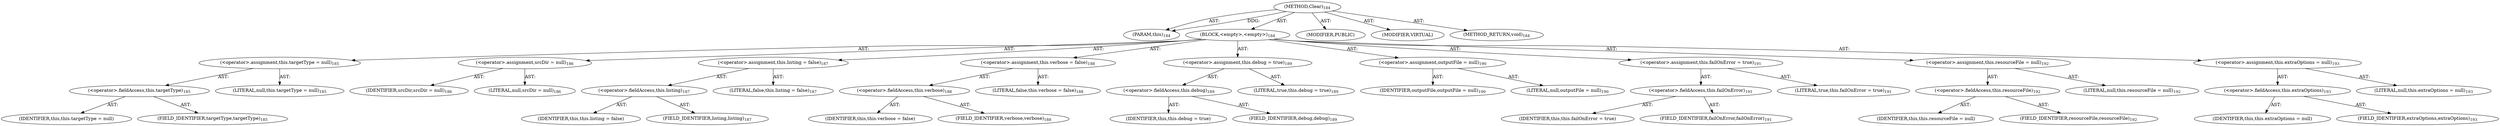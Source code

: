 digraph "Clear" {  
"111669149697" [label = <(METHOD,Clear)<SUB>184</SUB>> ]
"115964117002" [label = <(PARAM,this)<SUB>184</SUB>> ]
"25769803777" [label = <(BLOCK,&lt;empty&gt;,&lt;empty&gt;)<SUB>184</SUB>> ]
"30064771080" [label = <(&lt;operator&gt;.assignment,this.targetType = null)<SUB>185</SUB>> ]
"30064771081" [label = <(&lt;operator&gt;.fieldAccess,this.targetType)<SUB>185</SUB>> ]
"68719476759" [label = <(IDENTIFIER,this,this.targetType = null)> ]
"55834574851" [label = <(FIELD_IDENTIFIER,targetType,targetType)<SUB>185</SUB>> ]
"90194313216" [label = <(LITERAL,null,this.targetType = null)<SUB>185</SUB>> ]
"30064771082" [label = <(&lt;operator&gt;.assignment,srcDir = null)<SUB>186</SUB>> ]
"68719476760" [label = <(IDENTIFIER,srcDir,srcDir = null)<SUB>186</SUB>> ]
"90194313217" [label = <(LITERAL,null,srcDir = null)<SUB>186</SUB>> ]
"30064771083" [label = <(&lt;operator&gt;.assignment,this.listing = false)<SUB>187</SUB>> ]
"30064771084" [label = <(&lt;operator&gt;.fieldAccess,this.listing)<SUB>187</SUB>> ]
"68719476761" [label = <(IDENTIFIER,this,this.listing = false)> ]
"55834574852" [label = <(FIELD_IDENTIFIER,listing,listing)<SUB>187</SUB>> ]
"90194313218" [label = <(LITERAL,false,this.listing = false)<SUB>187</SUB>> ]
"30064771085" [label = <(&lt;operator&gt;.assignment,this.verbose = false)<SUB>188</SUB>> ]
"30064771086" [label = <(&lt;operator&gt;.fieldAccess,this.verbose)<SUB>188</SUB>> ]
"68719476762" [label = <(IDENTIFIER,this,this.verbose = false)> ]
"55834574853" [label = <(FIELD_IDENTIFIER,verbose,verbose)<SUB>188</SUB>> ]
"90194313219" [label = <(LITERAL,false,this.verbose = false)<SUB>188</SUB>> ]
"30064771087" [label = <(&lt;operator&gt;.assignment,this.debug = true)<SUB>189</SUB>> ]
"30064771088" [label = <(&lt;operator&gt;.fieldAccess,this.debug)<SUB>189</SUB>> ]
"68719476763" [label = <(IDENTIFIER,this,this.debug = true)> ]
"55834574854" [label = <(FIELD_IDENTIFIER,debug,debug)<SUB>189</SUB>> ]
"90194313220" [label = <(LITERAL,true,this.debug = true)<SUB>189</SUB>> ]
"30064771089" [label = <(&lt;operator&gt;.assignment,outputFile = null)<SUB>190</SUB>> ]
"68719476764" [label = <(IDENTIFIER,outputFile,outputFile = null)<SUB>190</SUB>> ]
"90194313221" [label = <(LITERAL,null,outputFile = null)<SUB>190</SUB>> ]
"30064771090" [label = <(&lt;operator&gt;.assignment,this.failOnError = true)<SUB>191</SUB>> ]
"30064771091" [label = <(&lt;operator&gt;.fieldAccess,this.failOnError)<SUB>191</SUB>> ]
"68719476765" [label = <(IDENTIFIER,this,this.failOnError = true)> ]
"55834574855" [label = <(FIELD_IDENTIFIER,failOnError,failOnError)<SUB>191</SUB>> ]
"90194313222" [label = <(LITERAL,true,this.failOnError = true)<SUB>191</SUB>> ]
"30064771092" [label = <(&lt;operator&gt;.assignment,this.resourceFile = null)<SUB>192</SUB>> ]
"30064771093" [label = <(&lt;operator&gt;.fieldAccess,this.resourceFile)<SUB>192</SUB>> ]
"68719476766" [label = <(IDENTIFIER,this,this.resourceFile = null)> ]
"55834574856" [label = <(FIELD_IDENTIFIER,resourceFile,resourceFile)<SUB>192</SUB>> ]
"90194313223" [label = <(LITERAL,null,this.resourceFile = null)<SUB>192</SUB>> ]
"30064771094" [label = <(&lt;operator&gt;.assignment,this.extraOptions = null)<SUB>193</SUB>> ]
"30064771095" [label = <(&lt;operator&gt;.fieldAccess,this.extraOptions)<SUB>193</SUB>> ]
"68719476767" [label = <(IDENTIFIER,this,this.extraOptions = null)> ]
"55834574857" [label = <(FIELD_IDENTIFIER,extraOptions,extraOptions)<SUB>193</SUB>> ]
"90194313224" [label = <(LITERAL,null,this.extraOptions = null)<SUB>193</SUB>> ]
"133143986195" [label = <(MODIFIER,PUBLIC)> ]
"133143986196" [label = <(MODIFIER,VIRTUAL)> ]
"128849018881" [label = <(METHOD_RETURN,void)<SUB>184</SUB>> ]
  "111669149697" -> "115964117002"  [ label = "AST: "] 
  "111669149697" -> "25769803777"  [ label = "AST: "] 
  "111669149697" -> "133143986195"  [ label = "AST: "] 
  "111669149697" -> "133143986196"  [ label = "AST: "] 
  "111669149697" -> "128849018881"  [ label = "AST: "] 
  "25769803777" -> "30064771080"  [ label = "AST: "] 
  "25769803777" -> "30064771082"  [ label = "AST: "] 
  "25769803777" -> "30064771083"  [ label = "AST: "] 
  "25769803777" -> "30064771085"  [ label = "AST: "] 
  "25769803777" -> "30064771087"  [ label = "AST: "] 
  "25769803777" -> "30064771089"  [ label = "AST: "] 
  "25769803777" -> "30064771090"  [ label = "AST: "] 
  "25769803777" -> "30064771092"  [ label = "AST: "] 
  "25769803777" -> "30064771094"  [ label = "AST: "] 
  "30064771080" -> "30064771081"  [ label = "AST: "] 
  "30064771080" -> "90194313216"  [ label = "AST: "] 
  "30064771081" -> "68719476759"  [ label = "AST: "] 
  "30064771081" -> "55834574851"  [ label = "AST: "] 
  "30064771082" -> "68719476760"  [ label = "AST: "] 
  "30064771082" -> "90194313217"  [ label = "AST: "] 
  "30064771083" -> "30064771084"  [ label = "AST: "] 
  "30064771083" -> "90194313218"  [ label = "AST: "] 
  "30064771084" -> "68719476761"  [ label = "AST: "] 
  "30064771084" -> "55834574852"  [ label = "AST: "] 
  "30064771085" -> "30064771086"  [ label = "AST: "] 
  "30064771085" -> "90194313219"  [ label = "AST: "] 
  "30064771086" -> "68719476762"  [ label = "AST: "] 
  "30064771086" -> "55834574853"  [ label = "AST: "] 
  "30064771087" -> "30064771088"  [ label = "AST: "] 
  "30064771087" -> "90194313220"  [ label = "AST: "] 
  "30064771088" -> "68719476763"  [ label = "AST: "] 
  "30064771088" -> "55834574854"  [ label = "AST: "] 
  "30064771089" -> "68719476764"  [ label = "AST: "] 
  "30064771089" -> "90194313221"  [ label = "AST: "] 
  "30064771090" -> "30064771091"  [ label = "AST: "] 
  "30064771090" -> "90194313222"  [ label = "AST: "] 
  "30064771091" -> "68719476765"  [ label = "AST: "] 
  "30064771091" -> "55834574855"  [ label = "AST: "] 
  "30064771092" -> "30064771093"  [ label = "AST: "] 
  "30064771092" -> "90194313223"  [ label = "AST: "] 
  "30064771093" -> "68719476766"  [ label = "AST: "] 
  "30064771093" -> "55834574856"  [ label = "AST: "] 
  "30064771094" -> "30064771095"  [ label = "AST: "] 
  "30064771094" -> "90194313224"  [ label = "AST: "] 
  "30064771095" -> "68719476767"  [ label = "AST: "] 
  "30064771095" -> "55834574857"  [ label = "AST: "] 
  "111669149697" -> "115964117002"  [ label = "DDG: "] 
}
